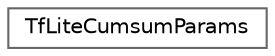 digraph "Graphical Class Hierarchy"
{
 // LATEX_PDF_SIZE
  bgcolor="transparent";
  edge [fontname=Helvetica,fontsize=10,labelfontname=Helvetica,labelfontsize=10];
  node [fontname=Helvetica,fontsize=10,shape=box,height=0.2,width=0.4];
  rankdir="LR";
  Node0 [id="Node000000",label="TfLiteCumsumParams",height=0.2,width=0.4,color="grey40", fillcolor="white", style="filled",URL="$struct_tf_lite_cumsum_params.html",tooltip=" "];
}
